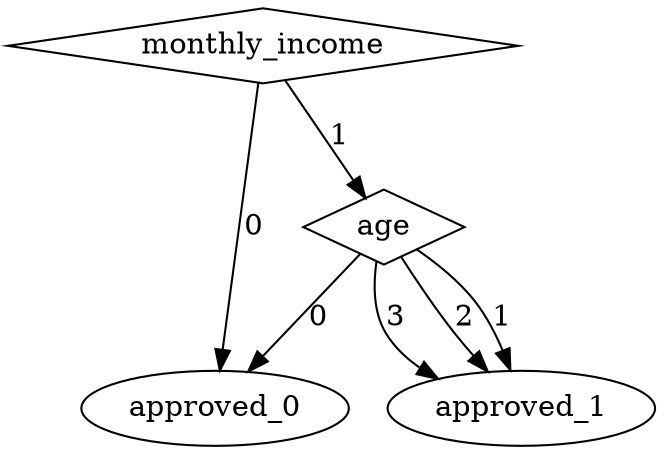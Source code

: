 digraph {
node [label=approved_1,style=""] approved_1
node [label=approved_1,style=""] approved_1
node [label=approved_1,style=""] approved_1
node [label=approved_0,style=""] approved_0
node [label=approved_0,style=""] approved_0
node [label=age,shape="diamond",style=""] 1
node [label=monthly_income,shape="diamond",style=""] 0

1 -> approved_1 [label="3"]
1 -> approved_1 [label="2"]
1 -> approved_1 [label="1"]
1 -> approved_0 [label="0"]
0 -> 1 [label="1"]
0 -> approved_0 [label="0"]
}